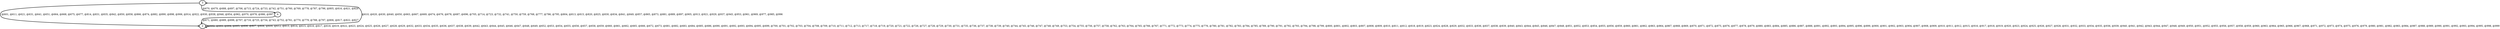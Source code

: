 digraph G {
        node [style=rounded, penwidth=3, fontsize=20, shape=oval];
        "3" -> "2" [label="@601, @611, @621, @631, @641, @651, @664, @668, @675, @677, @814, @831, @835, @842, @850, @858, @866, @874, @882, @890, @898, @906, @914, @922, @930, @938, @946, @954, @962, @970, @978, @986, @997", color=black,arrowsize=1,style=bold,penwidth=3,fontsize=20];
"2" -> "2" [label="@602, @603, @604, @605, @606, @607, @608, @609, @612, @613, @614, @615, @616, @617, @618, @619, @622, @623, @624, @625, @626, @627, @628, @629, @632, @633, @634, @635, @636, @637, @638, @639, @642, @643, @644, @645, @646, @647, @648, @649, @652, @653, @654, @655, @656, @657, @658, @659, @660, @661, @662, @665, @666, @672, @673, @681, @682, @683, @684, @685, @686, @690, @691, @692, @693, @694, @695, @699, @700, @701, @702, @703, @704, @708, @709, @710, @711, @712, @713, @717, @718, @719, @720, @721, @722, @726, @727, @728, @729, @730, @731, @735, @736, @737, @738, @739, @740, @744, @745, @746, @747, @748, @749, @753, @754, @755, @756, @757, @758, @762, @763, @764, @765, @766, @767, @771, @772, @773, @774, @775, @776, @780, @781, @782, @783, @784, @785, @789, @790, @791, @792, @793, @794, @798, @799, @800, @801, @802, @803, @807, @808, @809, @810, @811, @812, @818, @819, @823, @824, @828, @829, @832, @833, @836, @837, @838, @839, @840, @843, @844, @845, @846, @847, @848, @851, @852, @853, @854, @855, @856, @859, @860, @861, @862, @863, @864, @867, @868, @869, @870, @871, @872, @875, @876, @877, @878, @879, @880, @883, @884, @885, @886, @887, @888, @891, @892, @893, @894, @895, @896, @899, @900, @901, @902, @903, @904, @907, @908, @909, @910, @911, @912, @915, @916, @917, @918, @919, @920, @923, @924, @925, @926, @927, @928, @931, @932, @933, @934, @935, @936, @939, @940, @941, @942, @943, @944, @947, @948, @949, @950, @951, @952, @955, @956, @957, @958, @959, @960, @963, @964, @965, @966, @967, @968, @971, @972, @973, @974, @975, @976, @979, @980, @981, @982, @983, @984, @987, @988, @989, @990, @991, @992, @993, @994, @995, @998, @999", color=black,arrowsize=1,style=bold,penwidth=3,fontsize=20];
"2" -> "3" [label="@610, @620, @630, @640, @650, @663, @667, @669, @674, @676, @678, @687, @696, @705, @714, @723, @732, @741, @750, @759, @768, @777, @786, @795, @804, @813, @815, @820, @825, @830, @834, @841, @849, @857, @865, @873, @881, @889, @897, @905, @913, @921, @929, @937, @945, @953, @961, @969, @977, @985, @996", color=black,arrowsize=1,style=bold,penwidth=3,fontsize=20];
"3" -> "4" [label="@670, @679, @688, @697, @706, @715, @724, @733, @742, @751, @760, @769, @778, @787, @796, @805, @816, @821, @826", color=black,arrowsize=1,style=bold,penwidth=3,fontsize=20];
"4" -> "2" [label="@671, @680, @689, @698, @707, @716, @725, @734, @743, @752, @761, @770, @779, @788, @797, @806, @817, @822, @827", color=black,arrowsize=1,style=bold,penwidth=3,fontsize=20];
}
